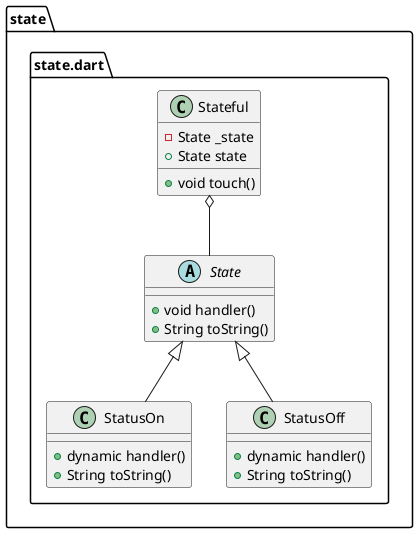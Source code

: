 @startuml
set namespaceSeparator ::

abstract class "state::state.dart::State" {
  +void handler()
  +String toString()
}

class "state::state.dart::StatusOn" {
  +dynamic handler()
  +String toString()
}

"state::state.dart::State" <|-- "state::state.dart::StatusOn"

class "state::state.dart::StatusOff" {
  +dynamic handler()
  +String toString()
}

"state::state.dart::State" <|-- "state::state.dart::StatusOff"

class "state::state.dart::Stateful" {
  -State _state
  +State state
  +void touch()
}

"state::state.dart::Stateful" o-- "state::state.dart::State"


@enduml
